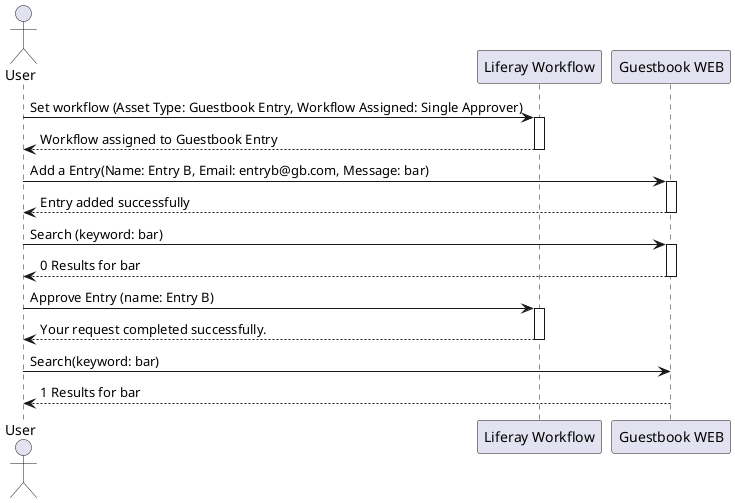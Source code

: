 @startuml
actor User as U
participant "Liferay Workflow" as LW
participant "Guestbook WEB" as GW


U -> LW: Set workflow (Asset Type: Guestbook Entry, Workflow Assigned: Single Approver)
activate LW
U <-- LW: Workflow assigned to Guestbook Entry
deactivate LW

U -> GW: Add a Entry(Name: Entry B, Email: entryb@gb.com, Message: bar)
activate GW
U <-- GW: Entry added successfully
deactivate GW

U -> GW: Search (keyword: bar)
activate GW
U <-- GW: 0 Results for bar
deactivate GW

U -> LW: Approve Entry (name: Entry B)
activate LW
U <-- LW: Your request completed successfully.
deactivate LW

U -> GW: Search(keyword: bar)
U <-- GW: 1 Results for bar
@enduml